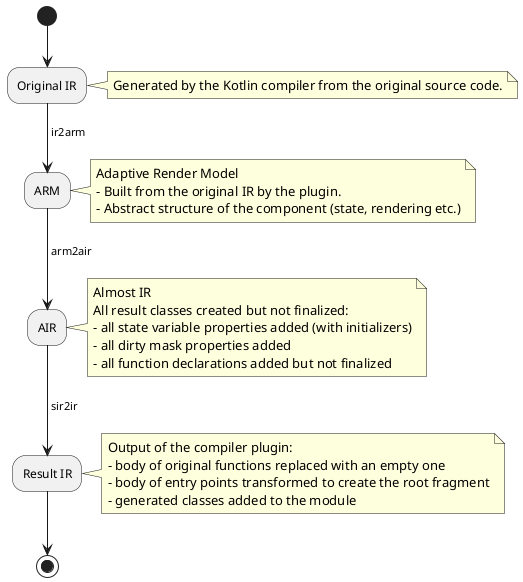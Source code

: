 @startuml
(*) --> "Original IR"
note right: Generated by the Kotlin compiler from the original source code.
--> [ ir2arm] ARM
note right
Adaptive Render Model
- Built from the original IR by the plugin.
- Abstract structure of the component (state, rendering etc.)
end note
--> [ arm2air] "AIR"
note right
Almost IR
All result classes created but not finalized:
- all state variable properties added (with initializers)
- all dirty mask properties added
- all function declarations added but not finalized
end note
--> [ sir2ir] "Result IR"
note right
Output of the compiler plugin:
- body of original functions replaced with an empty one
- body of entry points transformed to create the root fragment
- generated classes added to the module
end note
--> (*)
@enduml